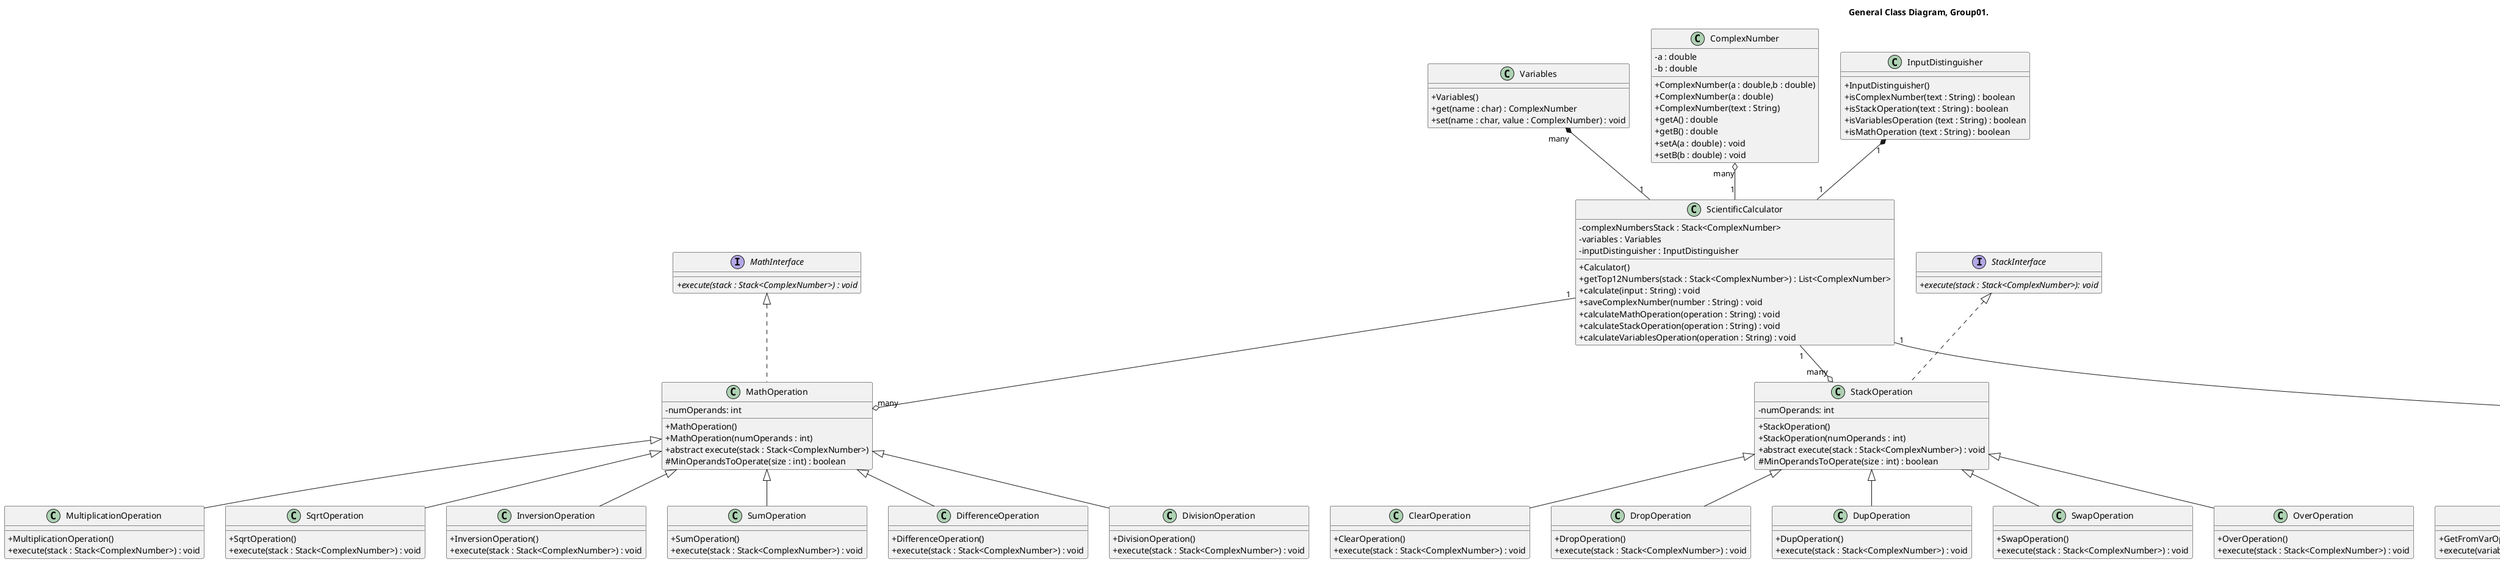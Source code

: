 @startuml General ClassDiagram Group01.


title General Class Diagram, Group01.

skinparam ClassAttributeIconSize 0

interface MathInterface{
	+ {abstract} execute(stack : Stack<ComplexNumber>) : void
}

abstract class MathOperation{
	- numOperands: int
	+ MathOperation()	
	+ MathOperation(numOperands : int)
	+ abstract execute(stack : Stack<ComplexNumber>)
	# MinOperandsToOperate(size : int) : boolean
}

class SumOperation{
	+ SumOperation()
	+ execute(stack : Stack<ComplexNumber>) : void
}

class DifferenceOperation{
	+ DifferenceOperation()
	+ execute(stack : Stack<ComplexNumber>) : void
}

class DivisionOperation{
	+ DivisionOperation()
	+ execute(stack : Stack<ComplexNumber>) : void
}

class MultiplicationOperation{
	+ MultiplicationOperation()
	+ execute(stack : Stack<ComplexNumber>) : void
}

class SqrtOperation{
	+ SqrtOperation()
	+ execute(stack : Stack<ComplexNumber>) : void
}

class InversionOperation{
	+ InversionOperation()
	+ execute(stack : Stack<ComplexNumber>) : void
}

interface StackInterface{
	+ {abstract} execute(stack : Stack<ComplexNumber>): void
}

abstract class StackOperation{
	- numOperands: int
	+ StackOperation()	
	+ StackOperation(numOperands : int)
	+ abstract execute(stack : Stack<ComplexNumber>) : void
	# MinOperandsToOperate(size : int) : boolean
}

class ClearOperation{
        + ClearOperation()
        + execute(stack : Stack<ComplexNumber>) : void
}

class DropOperation{
        + DropOperation()
        + execute(stack : Stack<ComplexNumber>) : void
}

class DupOperation{
        + DupOperation()
        + execute(stack : Stack<ComplexNumber>) : void
}

class SwapOperation{
        + SwapOperation()
        + execute(stack : Stack<ComplexNumber>) : void
}

class OverOperation{
        + OverOperation()
        + execute(stack : Stack<ComplexNumber>) : void
}

interface VariablesInterface{
	+ {abstract} execute(variables : Variables, stack : Stack<ComplexNumber>, name : char): void
}

abstract class VariablesOperation{
	- numOperands: int
	+ VariablesOperation()	
	+ VariablesOperation(numOperands : int)
	+ abstract execute(variables : Variables, stack : Stack<ComplexNumber>, name : char) : void
	# MinOperandsToOperate(size : int) : boolean
}

class SaveIntoVarOperation{
        + SaveIntoVarOperation()
        + execute(variables : Variables, stack : Stack<ComplexNumber>, name : char) : void
}

class GetFromVarOperation{
        + GetFromVarOperation()
        + execute(variables : Variables, stack : Stack<ComplexNumber>, name : char) : void
}

class MinusVarOperation{
        + MinusVarOperation()
        + execute(variables : Variables, stack : Stack<ComplexNumber>, name : char) : void
}

class PlusVarOperation{
        + PlusVarOperation()
        + execute(variables : Variables, stack : Stack<ComplexNumber>, name : char) : void
}

class Variables{
    + Variables()
    + get(name : char) : ComplexNumber
    + set(name : char, value : ComplexNumber) : void
}

class ComplexNumber{
    - a : double
    - b : double
    + ComplexNumber(a : double,b : double)
    + ComplexNumber(a : double)
    + ComplexNumber(text : String)
    + getA() : double
    + getB() : double 
    + setA(a : double) : void
    + setB(b : double) : void
}

class InputDistinguisher{
    + InputDistinguisher()
    + isComplexNumber(text : String) : boolean
    + isStackOperation(text : String) : boolean
    + isVariablesOperation (text : String) : boolean
    + isMathOperation (text : String) : boolean
}

class Exception{
    + Exception()
    + Exception(msg : String)
}

class MathErrorException{
    + MathErrorException()
    + MathErrorException(msg : String)
}
class StackErrorException{
    + StackErrorException()
    + StackErrorException(msg : String)
}
class SyntaxErrorException{
    + SyntaxErrorException()
    + SyntaxErrorException(msg : String)
}

class ScientificCalculator{
    - complexNumbersStack : Stack<ComplexNumber>
    - variables : Variables
    - inputDistinguisher : InputDistinguisher
    + Calculator()
    + getTop12Numbers(stack : Stack<ComplexNumber>) : List<ComplexNumber>
    + calculate(input : String) : void 
    + saveComplexNumber(number : String) : void
    + calculateMathOperation(operation : String) : void
    + calculateStackOperation(operation : String) : void
    + calculateVariablesOperation(operation : String) : void
}

ComplexNumber "many" o-- "1" ScientificCalculator
Variables "many" *-- "1" ScientificCalculator
InputDistinguisher "1" *-- "1" ScientificCalculator

class MathErrorException extends Exception
class SyntaxErrorException extends Exception
class StackErrorException extends Exception

class MathOperation implements MathInterface
class SumOperation extends MathOperation
class DifferenceOperation extends MathOperation
class DivisionOperation extends MathOperation
class MultiplicationOperation extends MathOperation
class SqrtOperation extends MathOperation
class InversionOperation extends MathOperation

class StackOperation implements StackInterface 
class ClearOperation extends StackOperation 
class DropOperation extends StackOperation
class DupOperation extends StackOperation
class SwapOperation extends StackOperation
class OverOperation extends StackOperation

class VariablesOperation implements VariablesInterface 
class SaveIntoVarOperation extends VariablesOperation
class GetFromVarOperation extends VariablesOperation
class MinusVarOperation extends VariablesOperation
class PlusVarOperation extends VariablesOperation

ScientificCalculator "1" --o "many" MathOperation
ScientificCalculator "1" --o "many" StackOperation
ScientificCalculator "1" --o "many" VariablesOperation

@enduml